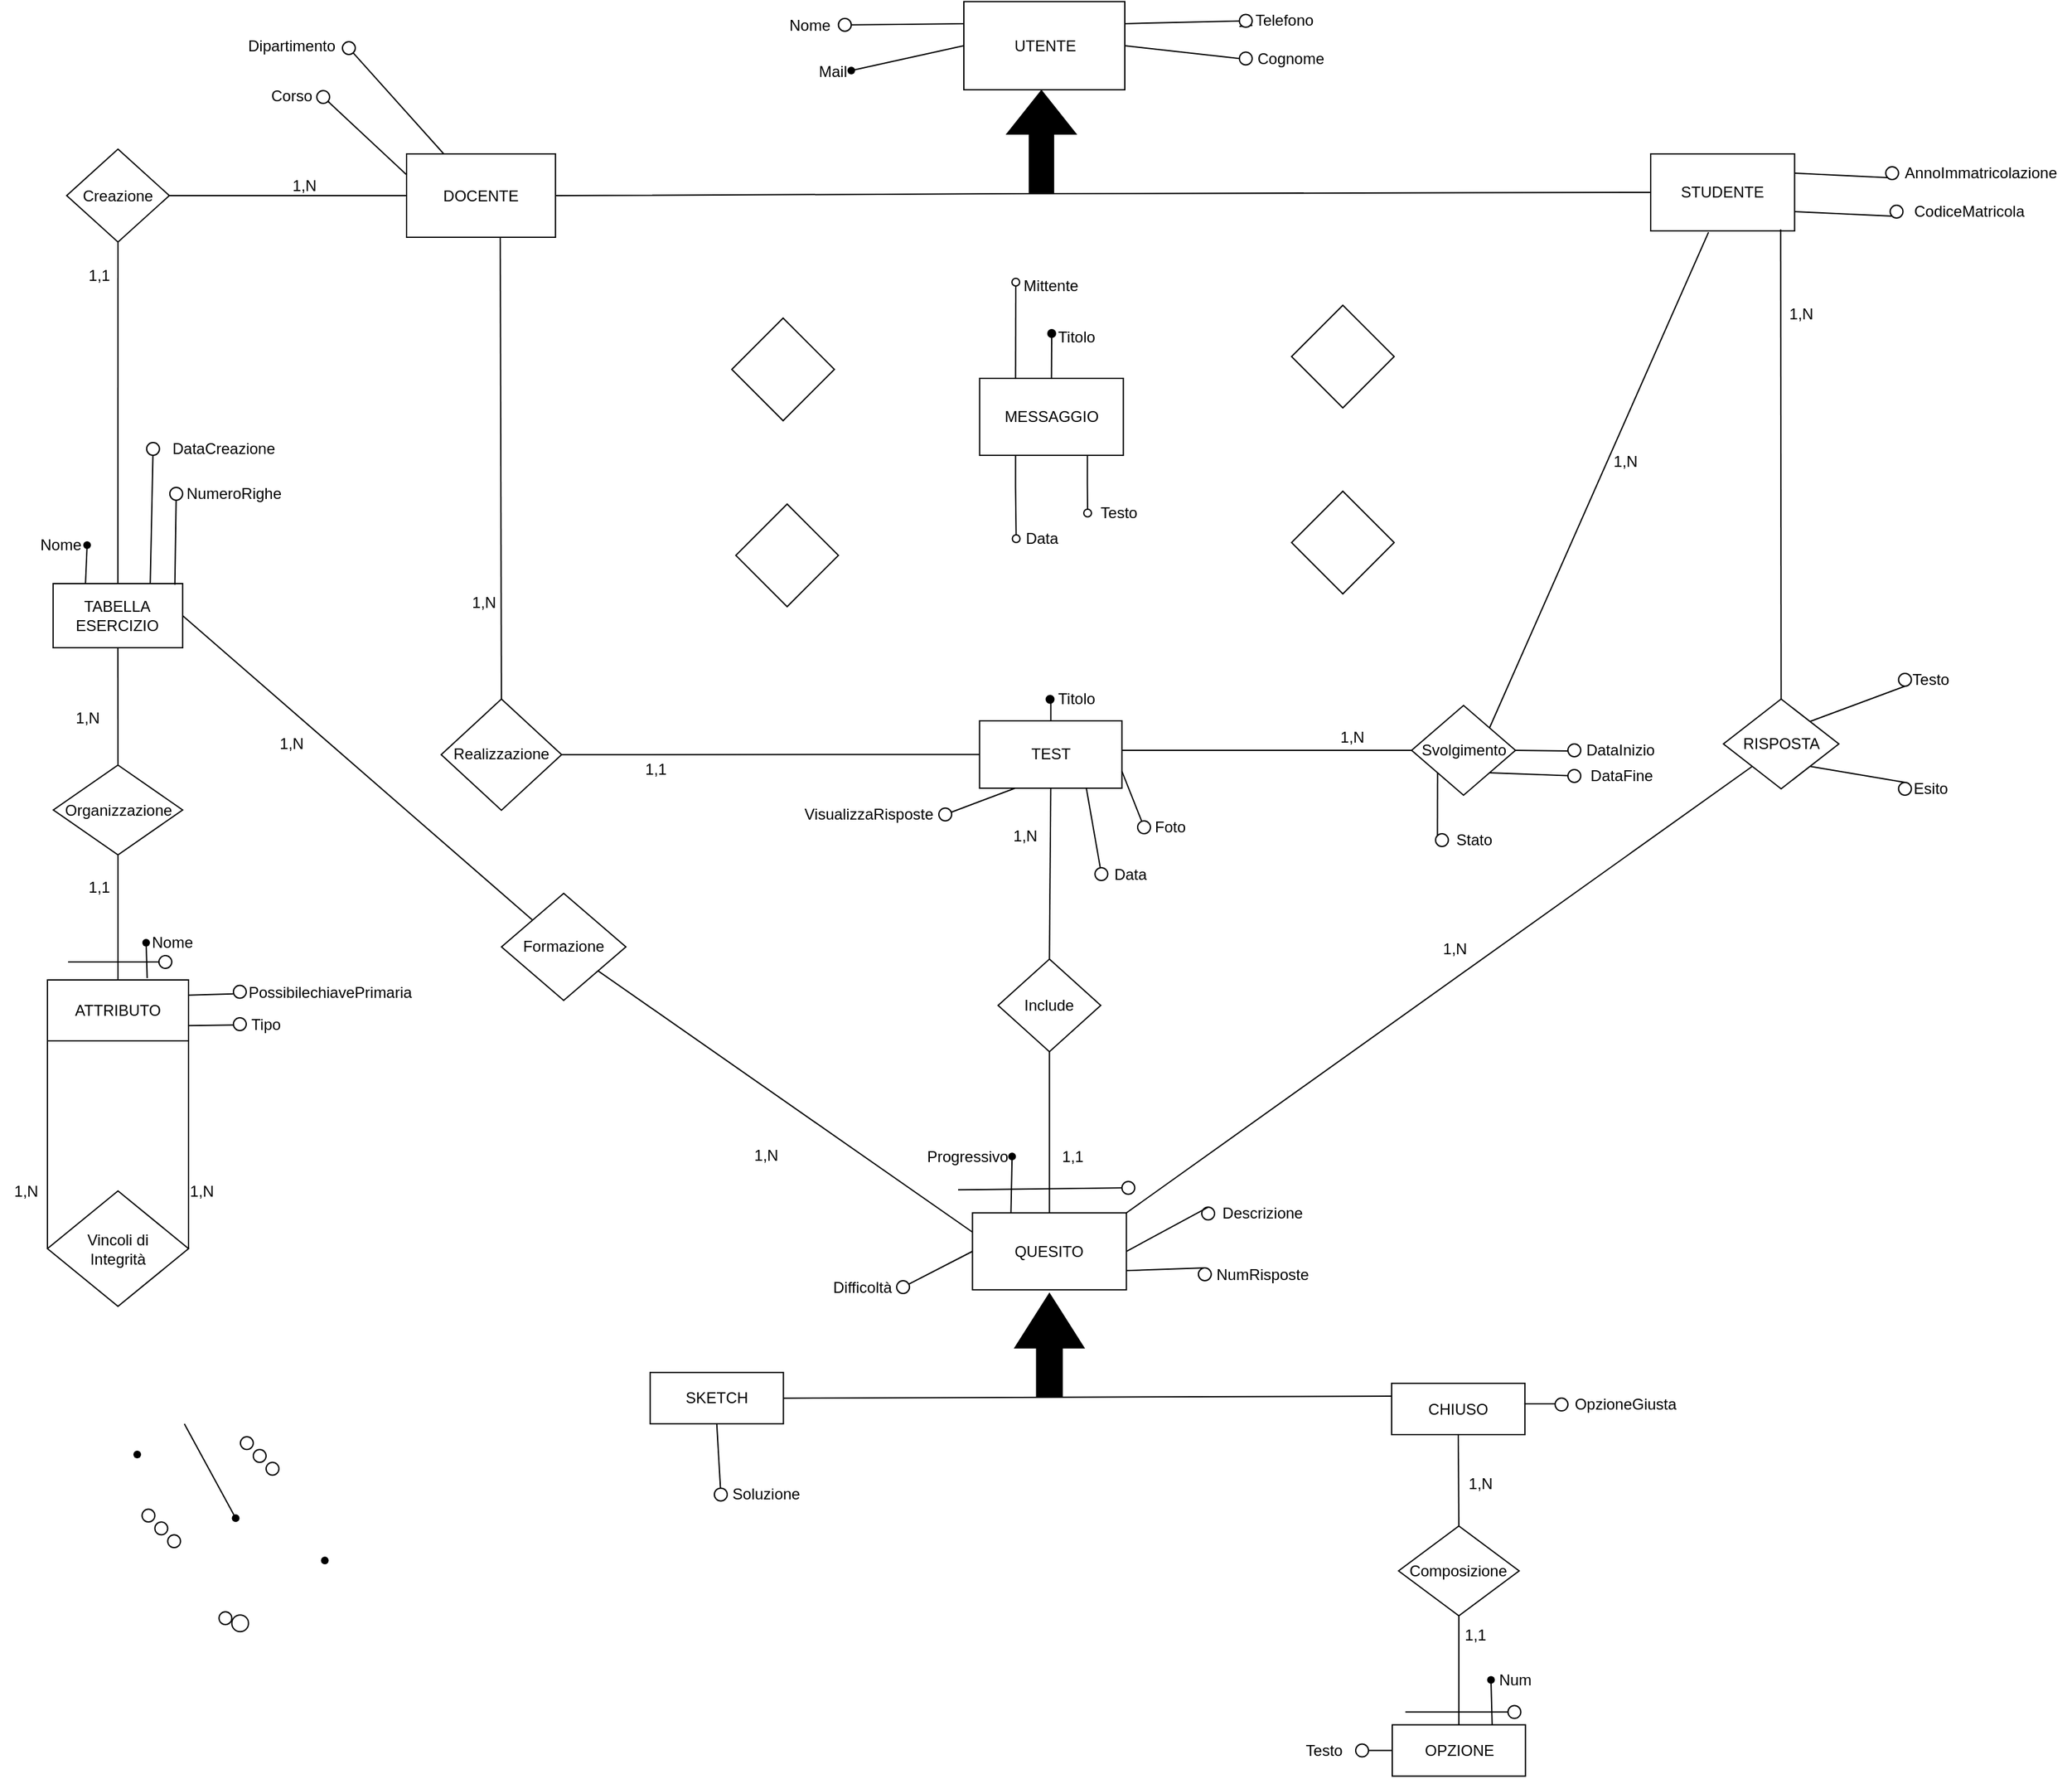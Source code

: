 <mxfile version="22.0.3" type="device">
  <diagram name="Pagina-1" id="XZwt-QrrMR2z-pxMpjQP">
    <mxGraphModel dx="1823" dy="866" grid="1" gridSize="10" guides="1" tooltips="1" connect="1" arrows="1" fold="1" page="1" pageScale="1" pageWidth="827" pageHeight="1169" math="0" shadow="0">
      <root>
        <mxCell id="0" />
        <mxCell id="1" parent="0" />
        <mxCell id="rJS2y0we6_gEbqLrVWO5-1" value="UTENTE" style="rounded=0;whiteSpace=wrap;html=1;" parent="1" vertex="1">
          <mxGeometry x="774.5" y="1.25" width="125.5" height="68.75" as="geometry" />
        </mxCell>
        <mxCell id="rJS2y0we6_gEbqLrVWO5-2" value="STUDENTE" style="rounded=0;whiteSpace=wrap;html=1;" parent="1" vertex="1">
          <mxGeometry x="1310" y="120" width="112.22" height="60" as="geometry" />
        </mxCell>
        <mxCell id="rJS2y0we6_gEbqLrVWO5-21" value="Creazione" style="rhombus;whiteSpace=wrap;html=1;" parent="1" vertex="1">
          <mxGeometry x="75" y="116.25" width="79.99" height="72.5" as="geometry" />
        </mxCell>
        <mxCell id="rJS2y0we6_gEbqLrVWO5-23" value="" style="endArrow=none;html=1;rounded=0;exitX=1;exitY=0.5;exitDx=0;exitDy=0;entryX=0;entryY=0.5;entryDx=0;entryDy=0;" parent="1" source="rJS2y0we6_gEbqLrVWO5-21" target="coqrDHBnJNc-9aT2uiZB-8" edge="1">
          <mxGeometry width="50" height="50" relative="1" as="geometry">
            <mxPoint x="420" y="320" as="sourcePoint" />
            <mxPoint x="356" y="153.75" as="targetPoint" />
          </mxGeometry>
        </mxCell>
        <mxCell id="rJS2y0we6_gEbqLrVWO5-24" value="RISPOSTA" style="rhombus;whiteSpace=wrap;html=1;" parent="1" vertex="1">
          <mxGeometry x="1366.72" y="545" width="90" height="70" as="geometry" />
        </mxCell>
        <mxCell id="rJS2y0we6_gEbqLrVWO5-25" value="" style="endArrow=none;html=1;rounded=0;entryX=0.5;entryY=0;entryDx=0;entryDy=0;exitX=0.903;exitY=0.981;exitDx=0;exitDy=0;exitPerimeter=0;" parent="1" source="rJS2y0we6_gEbqLrVWO5-2" target="rJS2y0we6_gEbqLrVWO5-24" edge="1">
          <mxGeometry width="50" height="50" relative="1" as="geometry">
            <mxPoint x="1413.28" y="210" as="sourcePoint" />
            <mxPoint x="1426.28" y="249.5" as="targetPoint" />
          </mxGeometry>
        </mxCell>
        <mxCell id="ubUzP_4HtsehzpGUkigU-70" value="" style="edgeStyle=orthogonalEdgeStyle;rounded=0;orthogonalLoop=1;jettySize=auto;html=1;endArrow=oval;endFill=1;" parent="1" source="rJS2y0we6_gEbqLrVWO5-26" target="ubUzP_4HtsehzpGUkigU-69" edge="1">
          <mxGeometry relative="1" as="geometry" />
        </mxCell>
        <mxCell id="ubUzP_4HtsehzpGUkigU-77" value="" style="edgeStyle=orthogonalEdgeStyle;rounded=0;orthogonalLoop=1;jettySize=auto;html=1;entryX=0;entryY=0.5;entryDx=0;entryDy=0;endArrow=none;endFill=0;" parent="1" source="rJS2y0we6_gEbqLrVWO5-26" target="Hk7GUkt3uSZi1AEH6adp-3" edge="1">
          <mxGeometry relative="1" as="geometry">
            <mxPoint x="993.25" y="588.308" as="targetPoint" />
            <Array as="points">
              <mxPoint x="940" y="585" />
              <mxPoint x="940" y="585" />
            </Array>
          </mxGeometry>
        </mxCell>
        <mxCell id="rJS2y0we6_gEbqLrVWO5-26" value="TEST" style="rounded=0;whiteSpace=wrap;html=1;" parent="1" vertex="1">
          <mxGeometry x="786.75" y="562" width="111" height="52.5" as="geometry" />
        </mxCell>
        <mxCell id="rJS2y0we6_gEbqLrVWO5-27" value="Realizzazione" style="rhombus;whiteSpace=wrap;html=1;" parent="1" vertex="1">
          <mxGeometry x="367" y="545" width="93.89" height="86.75" as="geometry" />
        </mxCell>
        <mxCell id="rJS2y0we6_gEbqLrVWO5-28" value="" style="endArrow=none;html=1;rounded=0;entryX=0.5;entryY=1;entryDx=0;entryDy=0;exitX=0.5;exitY=0;exitDx=0;exitDy=0;" parent="1" source="rJS2y0we6_gEbqLrVWO5-27" edge="1">
          <mxGeometry width="50" height="50" relative="1" as="geometry">
            <mxPoint x="400" y="270" as="sourcePoint" />
            <mxPoint x="413" y="170" as="targetPoint" />
          </mxGeometry>
        </mxCell>
        <mxCell id="Hk7GUkt3uSZi1AEH6adp-1" value="" style="endArrow=none;html=1;rounded=0;entryX=0;entryY=0.5;entryDx=0;entryDy=0;exitX=1;exitY=0.5;exitDx=0;exitDy=0;" parent="1" source="rJS2y0we6_gEbqLrVWO5-27" target="rJS2y0we6_gEbqLrVWO5-26" edge="1">
          <mxGeometry width="50" height="50" relative="1" as="geometry">
            <mxPoint x="255" y="320" as="sourcePoint" />
            <mxPoint x="255" y="130" as="targetPoint" />
          </mxGeometry>
        </mxCell>
        <mxCell id="Hk7GUkt3uSZi1AEH6adp-3" value="Svolgimento" style="rhombus;whiteSpace=wrap;html=1;" parent="1" vertex="1">
          <mxGeometry x="1123.6" y="550" width="81" height="70" as="geometry" />
        </mxCell>
        <mxCell id="Hk7GUkt3uSZi1AEH6adp-5" value="1,1" style="text;html=1;align=center;verticalAlign=middle;resizable=0;points=[];autosize=1;strokeColor=none;fillColor=none;" parent="1" vertex="1">
          <mxGeometry x="513.88" y="585" width="40" height="30" as="geometry" />
        </mxCell>
        <mxCell id="Hk7GUkt3uSZi1AEH6adp-6" value="1,N" style="text;html=1;align=center;verticalAlign=middle;resizable=0;points=[];autosize=1;strokeColor=none;fillColor=none;" parent="1" vertex="1">
          <mxGeometry x="1057.27" y="560" width="40" height="30" as="geometry" />
        </mxCell>
        <mxCell id="Hk7GUkt3uSZi1AEH6adp-7" value="1,N" style="text;html=1;align=center;verticalAlign=middle;resizable=0;points=[];autosize=1;strokeColor=none;fillColor=none;" parent="1" vertex="1">
          <mxGeometry x="1270" y="345" width="40" height="30" as="geometry" />
        </mxCell>
        <mxCell id="Hk7GUkt3uSZi1AEH6adp-8" value="1,N" style="text;html=1;align=center;verticalAlign=middle;resizable=0;points=[];autosize=1;strokeColor=none;fillColor=none;" parent="1" vertex="1">
          <mxGeometry x="380" y="455" width="40" height="30" as="geometry" />
        </mxCell>
        <mxCell id="Hk7GUkt3uSZi1AEH6adp-9" value="1,N" style="text;html=1;align=center;verticalAlign=middle;resizable=0;points=[];autosize=1;strokeColor=none;fillColor=none;" parent="1" vertex="1">
          <mxGeometry x="240" y="130" width="40" height="30" as="geometry" />
        </mxCell>
        <mxCell id="Hk7GUkt3uSZi1AEH6adp-10" value="" style="endArrow=none;html=1;rounded=0;entryX=0.5;entryY=1;entryDx=0;entryDy=0;exitX=0.5;exitY=0;exitDx=0;exitDy=0;" parent="1" source="Hk7GUkt3uSZi1AEH6adp-11" target="rJS2y0we6_gEbqLrVWO5-21" edge="1">
          <mxGeometry width="50" height="50" relative="1" as="geometry">
            <mxPoint x="55" y="280" as="sourcePoint" />
            <mxPoint x="60" y="150" as="targetPoint" />
          </mxGeometry>
        </mxCell>
        <mxCell id="Hk7GUkt3uSZi1AEH6adp-11" value="TABELLA ESERCIZIO" style="rounded=0;whiteSpace=wrap;html=1;" parent="1" vertex="1">
          <mxGeometry x="64.4" y="455" width="101" height="50" as="geometry" />
        </mxCell>
        <mxCell id="Hk7GUkt3uSZi1AEH6adp-12" value="1,1" style="text;html=1;align=center;verticalAlign=middle;resizable=0;points=[];autosize=1;strokeColor=none;fillColor=none;" parent="1" vertex="1">
          <mxGeometry x="80" y="200" width="40" height="30" as="geometry" />
        </mxCell>
        <mxCell id="Hk7GUkt3uSZi1AEH6adp-13" value="" style="shape=waypoint;sketch=0;fillStyle=solid;size=6;pointerEvents=1;points=[];fillColor=none;resizable=0;rotatable=0;perimeter=centerPerimeter;snapToPoint=1;" parent="1" vertex="1">
          <mxGeometry x="120" y="1124" width="20" height="20" as="geometry" />
        </mxCell>
        <mxCell id="Hk7GUkt3uSZi1AEH6adp-17" value="" style="shape=waypoint;sketch=0;fillStyle=solid;size=6;pointerEvents=1;points=[];fillColor=none;resizable=0;rotatable=0;perimeter=centerPerimeter;snapToPoint=1;" parent="1" vertex="1">
          <mxGeometry x="266.25" y="1206.63" width="20" height="20" as="geometry" />
        </mxCell>
        <mxCell id="Hk7GUkt3uSZi1AEH6adp-19" value="Organizzazione" style="rhombus;whiteSpace=wrap;html=1;" parent="1" vertex="1">
          <mxGeometry x="64.59" y="596.5" width="100.81" height="70" as="geometry" />
        </mxCell>
        <mxCell id="Hk7GUkt3uSZi1AEH6adp-20" value="" style="endArrow=none;html=1;rounded=0;exitX=0.5;exitY=0;exitDx=0;exitDy=0;entryX=0.5;entryY=1;entryDx=0;entryDy=0;" parent="1" source="Hk7GUkt3uSZi1AEH6adp-19" target="Hk7GUkt3uSZi1AEH6adp-11" edge="1">
          <mxGeometry width="50" height="50" relative="1" as="geometry">
            <mxPoint x="40" y="410" as="sourcePoint" />
            <mxPoint x="50" y="330" as="targetPoint" />
            <Array as="points" />
          </mxGeometry>
        </mxCell>
        <mxCell id="Hk7GUkt3uSZi1AEH6adp-23" value="" style="endArrow=none;html=1;rounded=0;entryX=0.5;entryY=0;entryDx=0;entryDy=0;" parent="1" source="Hk7GUkt3uSZi1AEH6adp-19" target="Hk7GUkt3uSZi1AEH6adp-24" edge="1">
          <mxGeometry width="50" height="50" relative="1" as="geometry">
            <mxPoint x="45" y="510" as="sourcePoint" />
            <mxPoint x="45" y="530.711" as="targetPoint" />
          </mxGeometry>
        </mxCell>
        <mxCell id="Hk7GUkt3uSZi1AEH6adp-24" value="ATTRIBUTO" style="rounded=0;whiteSpace=wrap;html=1;" parent="1" vertex="1">
          <mxGeometry x="60" y="764" width="110" height="47.5" as="geometry" />
        </mxCell>
        <mxCell id="Hk7GUkt3uSZi1AEH6adp-25" value="1,1" style="text;html=1;align=center;verticalAlign=middle;resizable=0;points=[];autosize=1;strokeColor=none;fillColor=none;" parent="1" vertex="1">
          <mxGeometry x="80" y="676.5" width="40" height="30" as="geometry" />
        </mxCell>
        <mxCell id="Hk7GUkt3uSZi1AEH6adp-26" value="1,N" style="text;html=1;align=center;verticalAlign=middle;resizable=0;points=[];autosize=1;strokeColor=none;fillColor=none;" parent="1" vertex="1">
          <mxGeometry x="70.51" y="545" width="40" height="30" as="geometry" />
        </mxCell>
        <mxCell id="Hk7GUkt3uSZi1AEH6adp-28" value="Vincoli di&lt;br&gt;Integrità" style="rhombus;whiteSpace=wrap;html=1;" parent="1" vertex="1">
          <mxGeometry x="60" y="928.5" width="110" height="90" as="geometry" />
        </mxCell>
        <mxCell id="Hk7GUkt3uSZi1AEH6adp-29" value="" style="endArrow=none;html=1;rounded=0;entryX=1;entryY=1;entryDx=0;entryDy=0;exitX=1;exitY=0.5;exitDx=0;exitDy=0;" parent="1" source="Hk7GUkt3uSZi1AEH6adp-28" target="Hk7GUkt3uSZi1AEH6adp-24" edge="1">
          <mxGeometry width="50" height="50" relative="1" as="geometry">
            <mxPoint x="114.6" y="741.0" as="sourcePoint" />
            <mxPoint x="121.53" y="596" as="targetPoint" />
          </mxGeometry>
        </mxCell>
        <mxCell id="Hk7GUkt3uSZi1AEH6adp-30" value="" style="endArrow=none;html=1;rounded=0;entryX=0;entryY=1;entryDx=0;entryDy=0;exitX=0;exitY=0.5;exitDx=0;exitDy=0;" parent="1" source="Hk7GUkt3uSZi1AEH6adp-28" target="Hk7GUkt3uSZi1AEH6adp-24" edge="1">
          <mxGeometry width="50" height="50" relative="1" as="geometry">
            <mxPoint x="20" y="645" as="sourcePoint" />
            <mxPoint x="38" y="570" as="targetPoint" />
            <Array as="points" />
          </mxGeometry>
        </mxCell>
        <mxCell id="dkKevdJ9oekg-BC_jIbe-1" value="QUESITO" style="rounded=0;whiteSpace=wrap;html=1;" parent="1" vertex="1">
          <mxGeometry x="781.22" y="945.63" width="120" height="60" as="geometry" />
        </mxCell>
        <mxCell id="dkKevdJ9oekg-BC_jIbe-2" value="" style="endArrow=none;html=1;rounded=0;exitX=0.5;exitY=0;exitDx=0;exitDy=0;entryX=0.5;entryY=1;entryDx=0;entryDy=0;" parent="1" source="zOYUWJkHYLDozAytf98u-2" target="rJS2y0we6_gEbqLrVWO5-26" edge="1">
          <mxGeometry width="50" height="50" relative="1" as="geometry">
            <mxPoint x="439.5" y="549.5" as="sourcePoint" />
            <mxPoint x="858.07" y="615" as="targetPoint" />
          </mxGeometry>
        </mxCell>
        <mxCell id="dkKevdJ9oekg-BC_jIbe-5" value="" style="endArrow=none;html=1;rounded=0;exitX=1;exitY=0;exitDx=0;exitDy=0;entryX=0;entryY=1;entryDx=0;entryDy=0;" parent="1" source="dkKevdJ9oekg-BC_jIbe-1" target="rJS2y0we6_gEbqLrVWO5-24" edge="1">
          <mxGeometry width="50" height="50" relative="1" as="geometry">
            <mxPoint x="721" y="485" as="sourcePoint" />
            <mxPoint x="720" y="345" as="targetPoint" />
          </mxGeometry>
        </mxCell>
        <mxCell id="dkKevdJ9oekg-BC_jIbe-6" value="1,N" style="text;html=1;align=center;verticalAlign=middle;resizable=0;points=[];autosize=1;strokeColor=none;fillColor=none;" parent="1" vertex="1">
          <mxGeometry x="1406.72" y="230" width="40" height="30" as="geometry" />
        </mxCell>
        <mxCell id="dkKevdJ9oekg-BC_jIbe-7" value="1,N" style="text;html=1;align=center;verticalAlign=middle;resizable=0;points=[];autosize=1;strokeColor=none;fillColor=none;" parent="1" vertex="1">
          <mxGeometry x="1136.72" y="725" width="40" height="30" as="geometry" />
        </mxCell>
        <mxCell id="dkKevdJ9oekg-BC_jIbe-16" value="1,N" style="text;html=1;align=center;verticalAlign=middle;resizable=0;points=[];autosize=1;strokeColor=none;fillColor=none;" parent="1" vertex="1">
          <mxGeometry x="599.86" y="886.13" width="40" height="30" as="geometry" />
        </mxCell>
        <mxCell id="dkKevdJ9oekg-BC_jIbe-17" value="1,N" style="text;html=1;align=center;verticalAlign=middle;resizable=0;points=[];autosize=1;strokeColor=none;fillColor=none;" parent="1" vertex="1">
          <mxGeometry x="230" y="565" width="40" height="30" as="geometry" />
        </mxCell>
        <mxCell id="dkKevdJ9oekg-BC_jIbe-18" value="1,1" style="text;html=1;align=center;verticalAlign=middle;resizable=0;points=[];autosize=1;strokeColor=none;fillColor=none;" parent="1" vertex="1">
          <mxGeometry x="838.83" y="886.63" width="40" height="30" as="geometry" />
        </mxCell>
        <mxCell id="dkKevdJ9oekg-BC_jIbe-24" value="SKETCH" style="rounded=0;whiteSpace=wrap;html=1;" parent="1" vertex="1">
          <mxGeometry x="529.92" y="1070.07" width="103.87" height="40" as="geometry" />
        </mxCell>
        <mxCell id="dkKevdJ9oekg-BC_jIbe-25" value="CHIUSO" style="rounded=0;whiteSpace=wrap;html=1;" parent="1" vertex="1">
          <mxGeometry x="1108.06" y="1078.51" width="103.87" height="40" as="geometry" />
        </mxCell>
        <mxCell id="dkKevdJ9oekg-BC_jIbe-28" value="" style="shape=waypoint;sketch=0;fillStyle=solid;size=6;pointerEvents=1;points=[];fillColor=none;resizable=0;rotatable=0;perimeter=centerPerimeter;snapToPoint=1;" parent="1" vertex="1">
          <mxGeometry x="126.93" y="725.0" width="20" height="20" as="geometry" />
        </mxCell>
        <mxCell id="dkKevdJ9oekg-BC_jIbe-34" value="Composizione" style="rhombus;whiteSpace=wrap;html=1;" parent="1" vertex="1">
          <mxGeometry x="1113.44" y="1189.76" width="94" height="70" as="geometry" />
        </mxCell>
        <mxCell id="dkKevdJ9oekg-BC_jIbe-36" value="" style="endArrow=none;html=1;rounded=0;entryX=0.5;entryY=1;entryDx=0;entryDy=0;exitX=0.5;exitY=0;exitDx=0;exitDy=0;" parent="1" source="dkKevdJ9oekg-BC_jIbe-34" target="dkKevdJ9oekg-BC_jIbe-25" edge="1">
          <mxGeometry width="50" height="50" relative="1" as="geometry">
            <mxPoint x="1165.5" y="1175.01" as="sourcePoint" />
            <mxPoint x="1165.5" y="1115.01" as="targetPoint" />
          </mxGeometry>
        </mxCell>
        <mxCell id="dkKevdJ9oekg-BC_jIbe-37" value="1,N" style="text;html=1;align=center;verticalAlign=middle;resizable=0;points=[];autosize=1;strokeColor=none;fillColor=none;" parent="1" vertex="1">
          <mxGeometry x="1156.5" y="1142.26" width="40" height="30" as="geometry" />
        </mxCell>
        <mxCell id="dkKevdJ9oekg-BC_jIbe-38" value="" style="endArrow=none;html=1;rounded=0;entryX=0.5;entryY=1;entryDx=0;entryDy=0;exitX=0.5;exitY=0;exitDx=0;exitDy=0;" parent="1" source="dkKevdJ9oekg-BC_jIbe-39" target="dkKevdJ9oekg-BC_jIbe-34" edge="1">
          <mxGeometry width="50" height="50" relative="1" as="geometry">
            <mxPoint x="1162.5" y="1319.76" as="sourcePoint" />
            <mxPoint x="1162.5" y="1269.76" as="targetPoint" />
          </mxGeometry>
        </mxCell>
        <mxCell id="dkKevdJ9oekg-BC_jIbe-39" value="OPZIONE" style="rounded=0;whiteSpace=wrap;html=1;" parent="1" vertex="1">
          <mxGeometry x="1108.5" y="1344.76" width="103.87" height="40" as="geometry" />
        </mxCell>
        <mxCell id="dkKevdJ9oekg-BC_jIbe-40" value="1,1" style="text;html=1;align=center;verticalAlign=middle;resizable=0;points=[];autosize=1;strokeColor=none;fillColor=none;" parent="1" vertex="1">
          <mxGeometry x="1152.5" y="1259.76" width="40" height="30" as="geometry" />
        </mxCell>
        <mxCell id="dkKevdJ9oekg-BC_jIbe-44" value="" style="endArrow=none;html=1;rounded=0;" parent="1" target="Hk7GUkt3uSZi1AEH6adp-15" edge="1">
          <mxGeometry width="50" height="50" relative="1" as="geometry">
            <mxPoint x="1118.75" y="1334.76" as="sourcePoint" />
            <mxPoint x="1211.5" y="1309.76" as="targetPoint" />
          </mxGeometry>
        </mxCell>
        <mxCell id="Hk7GUkt3uSZi1AEH6adp-15" value="" style="ellipse;whiteSpace=wrap;html=1;aspect=fixed;" parent="1" vertex="1">
          <mxGeometry x="1198.75" y="1329.76" width="10" height="10" as="geometry" />
        </mxCell>
        <mxCell id="dkKevdJ9oekg-BC_jIbe-46" value="1,N" style="text;html=1;align=center;verticalAlign=middle;resizable=0;points=[];autosize=1;strokeColor=none;fillColor=none;" parent="1" vertex="1">
          <mxGeometry x="160" y="913.5" width="40" height="30" as="geometry" />
        </mxCell>
        <mxCell id="dkKevdJ9oekg-BC_jIbe-47" value="1,N" style="text;html=1;align=center;verticalAlign=middle;resizable=0;points=[];autosize=1;strokeColor=none;fillColor=none;" parent="1" vertex="1">
          <mxGeometry x="23.07" y="913.5" width="40" height="30" as="geometry" />
        </mxCell>
        <mxCell id="dkKevdJ9oekg-BC_jIbe-51" value="Num" style="text;html=1;align=center;verticalAlign=middle;resizable=0;points=[];autosize=1;strokeColor=none;fillColor=none;" parent="1" vertex="1">
          <mxGeometry x="1178.75" y="1294.76" width="50" height="30" as="geometry" />
        </mxCell>
        <mxCell id="dkKevdJ9oekg-BC_jIbe-52" value="" style="endArrow=none;html=1;rounded=0;entryX=0.5;entryY=1;entryDx=0;entryDy=0;" parent="1" source="Hk7GUkt3uSZi1AEH6adp-14" target="dkKevdJ9oekg-BC_jIbe-24" edge="1">
          <mxGeometry width="50" height="50" relative="1" as="geometry">
            <mxPoint x="586.84" y="1118.57" as="sourcePoint" />
            <mxPoint x="586.84" y="1078.57" as="targetPoint" />
          </mxGeometry>
        </mxCell>
        <mxCell id="dkKevdJ9oekg-BC_jIbe-55" value="" style="ellipse;whiteSpace=wrap;html=1;aspect=fixed;" parent="1" vertex="1">
          <mxGeometry x="193.75" y="1256.63" width="10" height="10" as="geometry" />
        </mxCell>
        <mxCell id="dkKevdJ9oekg-BC_jIbe-56" value="" style="ellipse;whiteSpace=wrap;html=1;aspect=fixed;" parent="1" vertex="1">
          <mxGeometry x="203.75" y="1259.13" width="13" height="13" as="geometry" />
        </mxCell>
        <mxCell id="dkKevdJ9oekg-BC_jIbe-63" value="" style="endArrow=none;html=1;rounded=0;exitX=0.707;exitY=-0.028;exitDx=0;exitDy=0;exitPerimeter=0;" parent="1" source="Hk7GUkt3uSZi1AEH6adp-24" target="dkKevdJ9oekg-BC_jIbe-28" edge="1">
          <mxGeometry width="50" height="50" relative="1" as="geometry">
            <mxPoint x="136.78" y="763.995" as="sourcePoint" />
            <mxPoint x="137" y="720" as="targetPoint" />
          </mxGeometry>
        </mxCell>
        <mxCell id="dkKevdJ9oekg-BC_jIbe-64" value="" style="endArrow=none;html=1;rounded=0;entryX=0;entryY=0.5;entryDx=0;entryDy=0;" parent="1" source="dkKevdJ9oekg-BC_jIbe-103" target="dkKevdJ9oekg-BC_jIbe-1" edge="1">
          <mxGeometry width="50" height="50" relative="1" as="geometry">
            <mxPoint x="869.83" y="915.63" as="sourcePoint" />
            <mxPoint x="869.83" y="875.63" as="targetPoint" />
          </mxGeometry>
        </mxCell>
        <mxCell id="dkKevdJ9oekg-BC_jIbe-65" value="" style="endArrow=none;html=1;rounded=0;" parent="1" edge="1">
          <mxGeometry width="50" height="50" relative="1" as="geometry">
            <mxPoint x="1241.44" y="1094.51" as="sourcePoint" />
            <mxPoint x="1211.44" y="1094.51" as="targetPoint" />
          </mxGeometry>
        </mxCell>
        <mxCell id="dkKevdJ9oekg-BC_jIbe-66" value="" style="endArrow=none;html=1;rounded=0;entryX=0;entryY=0.5;entryDx=0;entryDy=0;" parent="1" source="dkKevdJ9oekg-BC_jIbe-57" target="dkKevdJ9oekg-BC_jIbe-39" edge="1">
          <mxGeometry width="50" height="50" relative="1" as="geometry">
            <mxPoint x="1011.86" y="1403.26" as="sourcePoint" />
            <mxPoint x="1011.86" y="1363.26" as="targetPoint" />
          </mxGeometry>
        </mxCell>
        <mxCell id="dkKevdJ9oekg-BC_jIbe-67" value="Testo" style="text;html=1;align=center;verticalAlign=middle;resizable=0;points=[];autosize=1;strokeColor=none;fillColor=none;" parent="1" vertex="1">
          <mxGeometry x="1030.0" y="1349.76" width="50" height="30" as="geometry" />
        </mxCell>
        <mxCell id="dkKevdJ9oekg-BC_jIbe-70" value="" style="ellipse;whiteSpace=wrap;html=1;aspect=fixed;" parent="1" vertex="1">
          <mxGeometry x="1235.5" y="1090.01" width="10" height="10" as="geometry" />
        </mxCell>
        <mxCell id="dkKevdJ9oekg-BC_jIbe-74" value="OpzioneGiusta" style="text;html=1;align=center;verticalAlign=middle;resizable=0;points=[];autosize=1;strokeColor=none;fillColor=none;" parent="1" vertex="1">
          <mxGeometry x="1240.0" y="1080.01" width="100" height="30" as="geometry" />
        </mxCell>
        <mxCell id="Hk7GUkt3uSZi1AEH6adp-14" value="" style="ellipse;whiteSpace=wrap;html=1;aspect=fixed;" parent="1" vertex="1">
          <mxGeometry x="580.0" y="1160.19" width="10" height="10" as="geometry" />
        </mxCell>
        <mxCell id="dkKevdJ9oekg-BC_jIbe-82" value="Soluzione" style="text;html=1;align=center;verticalAlign=middle;resizable=0;points=[];autosize=1;strokeColor=none;fillColor=none;" parent="1" vertex="1">
          <mxGeometry x="580.0" y="1150.19" width="80" height="30" as="geometry" />
        </mxCell>
        <mxCell id="dkKevdJ9oekg-BC_jIbe-84" value="Nome" style="text;html=1;align=center;verticalAlign=middle;resizable=0;points=[];autosize=1;strokeColor=none;fillColor=none;" parent="1" vertex="1">
          <mxGeometry x="126.93" y="719.5" width="60" height="30" as="geometry" />
        </mxCell>
        <mxCell id="dkKevdJ9oekg-BC_jIbe-85" value="" style="endArrow=none;html=1;rounded=0;exitX=0.75;exitY=1;exitDx=0;exitDy=0;" parent="1" source="dkKevdJ9oekg-BC_jIbe-135" edge="1">
          <mxGeometry width="50" height="50" relative="1" as="geometry">
            <mxPoint x="762.36" y="491.5" as="sourcePoint" />
            <mxPoint x="880" y="680" as="targetPoint" />
          </mxGeometry>
        </mxCell>
        <mxCell id="dkKevdJ9oekg-BC_jIbe-87" value="" style="endArrow=none;html=1;rounded=0;entryX=0;entryY=0.5;entryDx=0;entryDy=0;" parent="1" target="dkKevdJ9oekg-BC_jIbe-92" edge="1">
          <mxGeometry width="50" height="50" relative="1" as="geometry">
            <mxPoint x="76.12" y="750" as="sourcePoint" />
            <mxPoint x="116.12" y="750" as="targetPoint" />
            <Array as="points">
              <mxPoint x="76.12" y="750" />
            </Array>
          </mxGeometry>
        </mxCell>
        <mxCell id="dkKevdJ9oekg-BC_jIbe-91" value="" style="ellipse;whiteSpace=wrap;html=1;aspect=fixed;" parent="1" vertex="1">
          <mxGeometry x="133.75" y="1176.63" width="10" height="10" as="geometry" />
        </mxCell>
        <mxCell id="dkKevdJ9oekg-BC_jIbe-92" value="" style="ellipse;whiteSpace=wrap;html=1;aspect=fixed;" parent="1" vertex="1">
          <mxGeometry x="146.93" y="745" width="10" height="10" as="geometry" />
        </mxCell>
        <mxCell id="dkKevdJ9oekg-BC_jIbe-93" value="" style="endArrow=none;html=1;rounded=0;entryX=1;entryY=0.25;entryDx=0;entryDy=0;exitX=-0.001;exitY=0.547;exitDx=0;exitDy=0;exitPerimeter=0;" parent="1" source="dkKevdJ9oekg-BC_jIbe-101" target="Hk7GUkt3uSZi1AEH6adp-24" edge="1">
          <mxGeometry width="50" height="50" relative="1" as="geometry">
            <mxPoint x="176.93" y="790" as="sourcePoint" />
            <mxPoint x="179" y="790" as="targetPoint" />
          </mxGeometry>
        </mxCell>
        <mxCell id="dkKevdJ9oekg-BC_jIbe-94" value="" style="endArrow=none;html=1;rounded=0;exitX=0.03;exitY=0.522;exitDx=0;exitDy=0;exitPerimeter=0;entryX=1;entryY=0.75;entryDx=0;entryDy=0;" parent="1" source="dkKevdJ9oekg-BC_jIbe-99" target="Hk7GUkt3uSZi1AEH6adp-24" edge="1">
          <mxGeometry width="50" height="50" relative="1" as="geometry">
            <mxPoint x="208" y="820" as="sourcePoint" />
            <mxPoint x="170" y="810" as="targetPoint" />
          </mxGeometry>
        </mxCell>
        <mxCell id="dkKevdJ9oekg-BC_jIbe-96" value="" style="endArrow=none;html=1;rounded=0;" parent="1" source="dkKevdJ9oekg-BC_jIbe-110" edge="1">
          <mxGeometry width="50" height="50" relative="1" as="geometry">
            <mxPoint x="816.11" y="811.13" as="sourcePoint" />
            <mxPoint x="770" y="927.63" as="targetPoint" />
          </mxGeometry>
        </mxCell>
        <mxCell id="dkKevdJ9oekg-BC_jIbe-98" value="" style="ellipse;whiteSpace=wrap;html=1;aspect=fixed;" parent="1" vertex="1">
          <mxGeometry x="205" y="793.5" width="10" height="10" as="geometry" />
        </mxCell>
        <mxCell id="dkKevdJ9oekg-BC_jIbe-99" value="Tipo" style="text;html=1;align=center;verticalAlign=middle;resizable=0;points=[];autosize=1;strokeColor=none;fillColor=none;" parent="1" vertex="1">
          <mxGeometry x="205" y="783.5" width="50" height="30" as="geometry" />
        </mxCell>
        <mxCell id="dkKevdJ9oekg-BC_jIbe-54" value="" style="ellipse;whiteSpace=wrap;html=1;aspect=fixed;" parent="1" vertex="1">
          <mxGeometry x="205.0" y="768.25" width="10" height="10" as="geometry" />
        </mxCell>
        <mxCell id="dkKevdJ9oekg-BC_jIbe-101" value="PossibilechiavePrimaria" style="text;html=1;align=center;verticalAlign=middle;resizable=0;points=[];autosize=1;strokeColor=none;fillColor=none;" parent="1" vertex="1">
          <mxGeometry x="205" y="758.5" width="150" height="30" as="geometry" />
        </mxCell>
        <mxCell id="dkKevdJ9oekg-BC_jIbe-103" value="" style="ellipse;whiteSpace=wrap;html=1;aspect=fixed;" parent="1" vertex="1">
          <mxGeometry x="722.11" y="998.5" width="10" height="10" as="geometry" />
        </mxCell>
        <mxCell id="dkKevdJ9oekg-BC_jIbe-108" value="" style="ellipse;whiteSpace=wrap;html=1;aspect=fixed;" parent="1" vertex="1">
          <mxGeometry x="960" y="941.13" width="10" height="10" as="geometry" />
        </mxCell>
        <mxCell id="dkKevdJ9oekg-BC_jIbe-111" value="Descrizione" style="text;html=1;align=center;verticalAlign=middle;resizable=0;points=[];autosize=1;strokeColor=none;fillColor=none;" parent="1" vertex="1">
          <mxGeometry x="962.39" y="931.13" width="90" height="30" as="geometry" />
        </mxCell>
        <mxCell id="dkKevdJ9oekg-BC_jIbe-114" value="" style="endArrow=none;html=1;rounded=0;entryX=1;entryY=0.5;entryDx=0;entryDy=0;exitX=0.5;exitY=0;exitDx=0;exitDy=0;" parent="1" source="dkKevdJ9oekg-BC_jIbe-108" target="dkKevdJ9oekg-BC_jIbe-1" edge="1">
          <mxGeometry width="50" height="50" relative="1" as="geometry">
            <mxPoint x="932.83" y="905.63" as="sourcePoint" />
            <mxPoint x="922.83" y="865.63" as="targetPoint" />
          </mxGeometry>
        </mxCell>
        <mxCell id="dkKevdJ9oekg-BC_jIbe-123" value="Difficoltà" style="text;html=1;align=center;verticalAlign=middle;resizable=0;points=[];autosize=1;strokeColor=none;fillColor=none;" parent="1" vertex="1">
          <mxGeometry x="660" y="988.5" width="70" height="30" as="geometry" />
        </mxCell>
        <mxCell id="dkKevdJ9oekg-BC_jIbe-129" value="" style="endArrow=none;html=1;rounded=0;entryX=1;entryY=0.75;entryDx=0;entryDy=0;exitX=0.5;exitY=0;exitDx=0;exitDy=0;" parent="1" source="coqrDHBnJNc-9aT2uiZB-5" target="dkKevdJ9oekg-BC_jIbe-1" edge="1">
          <mxGeometry width="50" height="50" relative="1" as="geometry">
            <mxPoint x="796.72" y="1142.13" as="sourcePoint" />
            <mxPoint x="972.83" y="825.63" as="targetPoint" />
            <Array as="points" />
          </mxGeometry>
        </mxCell>
        <mxCell id="dkKevdJ9oekg-BC_jIbe-131" value="NumRisposte" style="text;html=1;align=center;verticalAlign=middle;resizable=0;points=[];autosize=1;strokeColor=none;fillColor=none;" parent="1" vertex="1">
          <mxGeometry x="957.39" y="978.5" width="100" height="30" as="geometry" />
        </mxCell>
        <mxCell id="dkKevdJ9oekg-BC_jIbe-136" value="" style="ellipse;whiteSpace=wrap;html=1;aspect=fixed;" parent="1" vertex="1">
          <mxGeometry x="1503.28" y="610" width="10" height="10" as="geometry" />
        </mxCell>
        <mxCell id="dkKevdJ9oekg-BC_jIbe-137" value="" style="ellipse;whiteSpace=wrap;html=1;aspect=fixed;" parent="1" vertex="1">
          <mxGeometry x="1503.28" y="525" width="10" height="10" as="geometry" />
        </mxCell>
        <mxCell id="dkKevdJ9oekg-BC_jIbe-144" value="" style="endArrow=none;html=1;rounded=0;exitX=0.5;exitY=0;exitDx=0;exitDy=0;entryX=1;entryY=1;entryDx=0;entryDy=0;" parent="1" source="dkKevdJ9oekg-BC_jIbe-136" target="rJS2y0we6_gEbqLrVWO5-24" edge="1">
          <mxGeometry width="50" height="50" relative="1" as="geometry">
            <mxPoint x="1321.32" y="665" as="sourcePoint" />
            <mxPoint x="1321.32" y="625" as="targetPoint" />
          </mxGeometry>
        </mxCell>
        <mxCell id="dkKevdJ9oekg-BC_jIbe-145" value="" style="endArrow=none;html=1;rounded=0;exitX=1;exitY=0;exitDx=0;exitDy=0;entryX=0.5;entryY=1;entryDx=0;entryDy=0;" parent="1" source="rJS2y0we6_gEbqLrVWO5-24" target="dkKevdJ9oekg-BC_jIbe-137" edge="1">
          <mxGeometry width="50" height="50" relative="1" as="geometry">
            <mxPoint x="1336.72" y="535" as="sourcePoint" />
            <mxPoint x="1336.32" y="505" as="targetPoint" />
          </mxGeometry>
        </mxCell>
        <mxCell id="dkKevdJ9oekg-BC_jIbe-146" value="Testo" style="text;html=1;align=center;verticalAlign=middle;resizable=0;points=[];autosize=1;strokeColor=none;fillColor=none;" parent="1" vertex="1">
          <mxGeometry x="1503.28" y="515" width="50" height="30" as="geometry" />
        </mxCell>
        <mxCell id="dkKevdJ9oekg-BC_jIbe-147" value="Esito" style="text;html=1;align=center;verticalAlign=middle;resizable=0;points=[];autosize=1;strokeColor=none;fillColor=none;" parent="1" vertex="1">
          <mxGeometry x="1503.28" y="600" width="50" height="30" as="geometry" />
        </mxCell>
        <mxCell id="dkKevdJ9oekg-BC_jIbe-157" value="" style="ellipse;whiteSpace=wrap;html=1;aspect=fixed;" parent="1" vertex="1">
          <mxGeometry x="1142.27" y="650" width="10" height="10" as="geometry" />
        </mxCell>
        <mxCell id="dkKevdJ9oekg-BC_jIbe-161" value="Stato" style="text;html=1;align=center;verticalAlign=middle;resizable=0;points=[];autosize=1;strokeColor=none;fillColor=none;" parent="1" vertex="1">
          <mxGeometry x="1146.72" y="640" width="50" height="30" as="geometry" />
        </mxCell>
        <mxCell id="dkKevdJ9oekg-BC_jIbe-162" value="" style="ellipse;whiteSpace=wrap;html=1;aspect=fixed;" parent="1" vertex="1">
          <mxGeometry x="1493.28" y="130" width="10" height="10" as="geometry" />
        </mxCell>
        <mxCell id="dkKevdJ9oekg-BC_jIbe-163" value="" style="ellipse;whiteSpace=wrap;html=1;aspect=fixed;" parent="1" vertex="1">
          <mxGeometry x="1496.72" y="160" width="10" height="10" as="geometry" />
        </mxCell>
        <mxCell id="dkKevdJ9oekg-BC_jIbe-167" value="" style="endArrow=none;html=1;rounded=0;exitX=1;exitY=1;exitDx=0;exitDy=0;" parent="1" source="Hk7GUkt3uSZi1AEH6adp-3" target="dkKevdJ9oekg-BC_jIbe-156" edge="1">
          <mxGeometry width="50" height="50" relative="1" as="geometry">
            <mxPoint x="1166.29" y="632.5" as="sourcePoint" />
            <mxPoint x="1251.18" y="509.5" as="targetPoint" />
          </mxGeometry>
        </mxCell>
        <mxCell id="dkKevdJ9oekg-BC_jIbe-156" value="" style="ellipse;whiteSpace=wrap;html=1;aspect=fixed;" parent="1" vertex="1">
          <mxGeometry x="1245.49" y="600" width="10" height="10" as="geometry" />
        </mxCell>
        <mxCell id="dkKevdJ9oekg-BC_jIbe-168" value="DataInizio" style="text;html=1;align=center;verticalAlign=middle;resizable=0;points=[];autosize=1;strokeColor=none;fillColor=none;" parent="1" vertex="1">
          <mxGeometry x="1246.18" y="570" width="80" height="30" as="geometry" />
        </mxCell>
        <mxCell id="dkKevdJ9oekg-BC_jIbe-169" value="DataFine" style="text;html=1;align=center;verticalAlign=middle;resizable=0;points=[];autosize=1;strokeColor=none;fillColor=none;" parent="1" vertex="1">
          <mxGeometry x="1251.99" y="590" width="70" height="30" as="geometry" />
        </mxCell>
        <mxCell id="dkKevdJ9oekg-BC_jIbe-172" value="" style="endArrow=none;html=1;rounded=0;entryX=0.402;entryY=1.017;entryDx=0;entryDy=0;entryPerimeter=0;exitX=1;exitY=0;exitDx=0;exitDy=0;" parent="1" source="Hk7GUkt3uSZi1AEH6adp-3" target="rJS2y0we6_gEbqLrVWO5-2" edge="1">
          <mxGeometry width="50" height="50" relative="1" as="geometry">
            <mxPoint x="1130" y="530" as="sourcePoint" />
            <mxPoint x="1244.78" y="282.5" as="targetPoint" />
          </mxGeometry>
        </mxCell>
        <mxCell id="dkKevdJ9oekg-BC_jIbe-174" value="" style="endArrow=none;html=1;rounded=0;exitX=1;exitY=0.25;exitDx=0;exitDy=0;entryX=0;entryY=1;entryDx=0;entryDy=0;" parent="1" source="rJS2y0we6_gEbqLrVWO5-2" target="dkKevdJ9oekg-BC_jIbe-162" edge="1">
          <mxGeometry width="50" height="50" relative="1" as="geometry">
            <mxPoint x="1424.72" y="170" as="sourcePoint" />
            <mxPoint x="1471.28" y="170" as="targetPoint" />
          </mxGeometry>
        </mxCell>
        <mxCell id="dkKevdJ9oekg-BC_jIbe-175" value="" style="endArrow=none;html=1;rounded=0;exitX=1;exitY=0.75;exitDx=0;exitDy=0;entryX=0;entryY=1;entryDx=0;entryDy=0;" parent="1" source="rJS2y0we6_gEbqLrVWO5-2" target="dkKevdJ9oekg-BC_jIbe-163" edge="1">
          <mxGeometry width="50" height="50" relative="1" as="geometry">
            <mxPoint x="1424.72" y="194.6" as="sourcePoint" />
            <mxPoint x="1484.72" y="194.6" as="targetPoint" />
          </mxGeometry>
        </mxCell>
        <mxCell id="dkKevdJ9oekg-BC_jIbe-176" value="AnnoImmatricolazione" style="text;html=1;align=center;verticalAlign=middle;resizable=0;points=[];autosize=1;strokeColor=none;fillColor=none;" parent="1" vertex="1">
          <mxGeometry x="1496.72" y="120" width="140" height="30" as="geometry" />
        </mxCell>
        <mxCell id="dkKevdJ9oekg-BC_jIbe-177" value="CodiceMatricola" style="text;html=1;align=center;verticalAlign=middle;resizable=0;points=[];autosize=1;strokeColor=none;fillColor=none;" parent="1" vertex="1">
          <mxGeometry x="1503.28" y="150" width="110" height="30" as="geometry" />
        </mxCell>
        <mxCell id="dkKevdJ9oekg-BC_jIbe-186" value="" style="ellipse;whiteSpace=wrap;html=1;aspect=fixed;" parent="1" vertex="1">
          <mxGeometry x="143.75" y="1186.63" width="10" height="10" as="geometry" />
        </mxCell>
        <mxCell id="dkKevdJ9oekg-BC_jIbe-187" value="" style="ellipse;whiteSpace=wrap;html=1;aspect=fixed;" parent="1" vertex="1">
          <mxGeometry x="153.75" y="1196.63" width="10" height="10" as="geometry" />
        </mxCell>
        <mxCell id="dkKevdJ9oekg-BC_jIbe-188" value="" style="ellipse;whiteSpace=wrap;html=1;aspect=fixed;" parent="1" vertex="1">
          <mxGeometry x="210.47" y="1120.13" width="10" height="10" as="geometry" />
        </mxCell>
        <mxCell id="dkKevdJ9oekg-BC_jIbe-110" value="" style="ellipse;whiteSpace=wrap;html=1;aspect=fixed;" parent="1" vertex="1">
          <mxGeometry x="897.75" y="921.13" width="10" height="10" as="geometry" />
        </mxCell>
        <mxCell id="dkKevdJ9oekg-BC_jIbe-191" value="Progressivo" style="text;html=1;align=center;verticalAlign=middle;resizable=0;points=[];autosize=1;strokeColor=none;fillColor=none;" parent="1" vertex="1">
          <mxGeometry x="732.11" y="886.63" width="90" height="30" as="geometry" />
        </mxCell>
        <mxCell id="dkKevdJ9oekg-BC_jIbe-200" value="" style="endArrow=none;html=1;rounded=0;exitX=0;exitY=0.25;exitDx=0;exitDy=0;" parent="1" source="dkKevdJ9oekg-BC_jIbe-1" target="dkKevdJ9oekg-BC_jIbe-15" edge="1">
          <mxGeometry width="50" height="50" relative="1" as="geometry">
            <mxPoint x="512.83" y="574.5" as="sourcePoint" />
            <mxPoint x="258.33" y="384.5" as="targetPoint" />
          </mxGeometry>
        </mxCell>
        <mxCell id="dkKevdJ9oekg-BC_jIbe-15" value="Formazione" style="rhombus;whiteSpace=wrap;html=1;" parent="1" vertex="1">
          <mxGeometry x="414" y="696.5" width="97" height="83.5" as="geometry" />
        </mxCell>
        <mxCell id="0jSFQktsiCQd6Rc7IPsc-1" value="" style="endArrow=none;html=1;rounded=0;entryX=0;entryY=1;entryDx=0;entryDy=0;exitX=0;exitY=0;exitDx=0;exitDy=0;" parent="1" source="dkKevdJ9oekg-BC_jIbe-157" target="Hk7GUkt3uSZi1AEH6adp-3" edge="1">
          <mxGeometry width="50" height="50" relative="1" as="geometry">
            <mxPoint x="1093.54" y="522" as="sourcePoint" />
            <mxPoint x="1143.54" y="472" as="targetPoint" />
          </mxGeometry>
        </mxCell>
        <mxCell id="coqrDHBnJNc-9aT2uiZB-3" value="" style="ellipse;whiteSpace=wrap;html=1;aspect=fixed;" parent="1" vertex="1">
          <mxGeometry x="220.47" y="1130.13" width="10" height="10" as="geometry" />
        </mxCell>
        <mxCell id="coqrDHBnJNc-9aT2uiZB-4" value="" style="ellipse;whiteSpace=wrap;html=1;aspect=fixed;" parent="1" vertex="1">
          <mxGeometry x="230.47" y="1140.13" width="10" height="10" as="geometry" />
        </mxCell>
        <mxCell id="coqrDHBnJNc-9aT2uiZB-8" value="DOCENTE" style="rounded=0;whiteSpace=wrap;html=1;" parent="1" vertex="1">
          <mxGeometry x="340" y="120" width="116.11" height="65" as="geometry" />
        </mxCell>
        <mxCell id="coqrDHBnJNc-9aT2uiZB-10" value="" style="endArrow=none;html=1;rounded=0;" parent="1" source="coqrDHBnJNc-9aT2uiZB-11" edge="1">
          <mxGeometry width="50" height="50" relative="1" as="geometry">
            <mxPoint x="77.75" y="935.13" as="sourcePoint" />
            <mxPoint x="166.75" y="1110.13" as="targetPoint" />
          </mxGeometry>
        </mxCell>
        <mxCell id="coqrDHBnJNc-9aT2uiZB-11" value="" style="shape=waypoint;sketch=0;fillStyle=solid;size=6;pointerEvents=1;points=[];fillColor=none;resizable=0;rotatable=0;perimeter=centerPerimeter;snapToPoint=1;" parent="1" vertex="1">
          <mxGeometry x="196.75" y="1173.63" width="20" height="20" as="geometry" />
        </mxCell>
        <mxCell id="ubUzP_4HtsehzpGUkigU-1" value="" style="endArrow=none;html=1;rounded=0;exitX=1.013;exitY=0.855;exitDx=0;exitDy=0;exitPerimeter=0;" parent="1" source="ubUzP_4HtsehzpGUkigU-2" edge="1">
          <mxGeometry width="50" height="50" relative="1" as="geometry">
            <mxPoint x="939.33" y="20.62" as="sourcePoint" />
            <mxPoint x="989.33" y="20.62" as="targetPoint" />
          </mxGeometry>
        </mxCell>
        <mxCell id="ubUzP_4HtsehzpGUkigU-3" value="" style="ellipse;whiteSpace=wrap;html=1;aspect=fixed;" parent="1" vertex="1">
          <mxGeometry x="989.33" y="40.62" width="10" height="10" as="geometry" />
        </mxCell>
        <mxCell id="ubUzP_4HtsehzpGUkigU-4" value="" style="ellipse;whiteSpace=wrap;html=1;aspect=fixed;" parent="1" vertex="1">
          <mxGeometry x="676.72" y="14.38" width="10" height="10" as="geometry" />
        </mxCell>
        <mxCell id="ubUzP_4HtsehzpGUkigU-5" value="" style="endArrow=none;html=1;rounded=0;exitX=1;exitY=0.25;exitDx=0;exitDy=0;" parent="1" source="rJS2y0we6_gEbqLrVWO5-1" target="ubUzP_4HtsehzpGUkigU-2" edge="1">
          <mxGeometry width="50" height="50" relative="1" as="geometry">
            <mxPoint x="912" y="69" as="sourcePoint" />
            <mxPoint x="990" y="80" as="targetPoint" />
          </mxGeometry>
        </mxCell>
        <mxCell id="ubUzP_4HtsehzpGUkigU-2" value="" style="ellipse;whiteSpace=wrap;html=1;aspect=fixed;" parent="1" vertex="1">
          <mxGeometry x="989.33" y="11.25" width="10" height="10" as="geometry" />
        </mxCell>
        <mxCell id="ubUzP_4HtsehzpGUkigU-6" value="Telefono" style="text;html=1;align=center;verticalAlign=middle;resizable=0;points=[];autosize=1;strokeColor=none;fillColor=none;" parent="1" vertex="1">
          <mxGeometry x="989.33" y="1.25" width="70" height="30" as="geometry" />
        </mxCell>
        <mxCell id="ubUzP_4HtsehzpGUkigU-7" value="" style="endArrow=none;html=1;rounded=0;exitX=1;exitY=0.5;exitDx=0;exitDy=0;entryX=0;entryY=0.5;entryDx=0;entryDy=0;" parent="1" source="rJS2y0we6_gEbqLrVWO5-1" target="ubUzP_4HtsehzpGUkigU-3" edge="1">
          <mxGeometry width="50" height="50" relative="1" as="geometry">
            <mxPoint x="922" y="79" as="sourcePoint" />
            <mxPoint x="1000" y="85" as="targetPoint" />
          </mxGeometry>
        </mxCell>
        <mxCell id="ubUzP_4HtsehzpGUkigU-8" value="Cognome" style="text;html=1;align=center;verticalAlign=middle;resizable=0;points=[];autosize=1;strokeColor=none;fillColor=none;" parent="1" vertex="1">
          <mxGeometry x="989.33" y="31.25" width="80" height="30" as="geometry" />
        </mxCell>
        <mxCell id="ubUzP_4HtsehzpGUkigU-15" value="" style="endArrow=none;html=1;rounded=0;exitX=1;exitY=0.5;exitDx=0;exitDy=0;entryX=0;entryY=0.25;entryDx=0;entryDy=0;" parent="1" source="ubUzP_4HtsehzpGUkigU-4" target="rJS2y0we6_gEbqLrVWO5-1" edge="1">
          <mxGeometry width="50" height="50" relative="1" as="geometry">
            <mxPoint x="720" y="70" as="sourcePoint" />
            <mxPoint x="800" y="95" as="targetPoint" />
          </mxGeometry>
        </mxCell>
        <mxCell id="ubUzP_4HtsehzpGUkigU-16" value="Nome" style="text;html=1;align=center;verticalAlign=middle;resizable=0;points=[];autosize=1;strokeColor=none;fillColor=none;" parent="1" vertex="1">
          <mxGeometry x="623.65" y="5.01" width="60" height="30" as="geometry" />
        </mxCell>
        <mxCell id="ubUzP_4HtsehzpGUkigU-17" value="" style="shape=waypoint;sketch=0;fillStyle=solid;size=6;pointerEvents=1;points=[];fillColor=none;resizable=0;rotatable=0;perimeter=centerPerimeter;snapToPoint=1;" parent="1" vertex="1">
          <mxGeometry x="676.72" y="45.01" width="20" height="20" as="geometry" />
        </mxCell>
        <mxCell id="ubUzP_4HtsehzpGUkigU-19" value="" style="endArrow=none;html=1;rounded=0;exitX=0.789;exitY=0.441;exitDx=0;exitDy=0;entryX=0;entryY=0.5;entryDx=0;entryDy=0;exitPerimeter=0;" parent="1" source="ubUzP_4HtsehzpGUkigU-17" target="rJS2y0we6_gEbqLrVWO5-1" edge="1">
          <mxGeometry width="50" height="50" relative="1" as="geometry">
            <mxPoint x="700" y="85" as="sourcePoint" />
            <mxPoint x="785" y="70" as="targetPoint" />
          </mxGeometry>
        </mxCell>
        <mxCell id="ubUzP_4HtsehzpGUkigU-21" value="Mail" style="text;html=1;align=center;verticalAlign=middle;resizable=0;points=[];autosize=1;strokeColor=none;fillColor=none;" parent="1" vertex="1">
          <mxGeometry x="646.72" y="40.63" width="50" height="30" as="geometry" />
        </mxCell>
        <mxCell id="ubUzP_4HtsehzpGUkigU-24" value="" style="endArrow=none;html=1;rounded=0;entryX=0.25;entryY=0;entryDx=0;entryDy=0;" parent="1" source="ubUzP_4HtsehzpGUkigU-22" target="coqrDHBnJNc-9aT2uiZB-8" edge="1">
          <mxGeometry width="50" height="50" relative="1" as="geometry">
            <mxPoint x="290" y="40" as="sourcePoint" />
            <mxPoint x="385" y="89" as="targetPoint" />
          </mxGeometry>
        </mxCell>
        <mxCell id="ubUzP_4HtsehzpGUkigU-22" value="" style="ellipse;whiteSpace=wrap;html=1;aspect=fixed;" parent="1" vertex="1">
          <mxGeometry x="290" y="32.5" width="10" height="10" as="geometry" />
        </mxCell>
        <mxCell id="ubUzP_4HtsehzpGUkigU-27" value="Dipartimento" style="text;html=1;align=center;verticalAlign=middle;resizable=0;points=[];autosize=1;strokeColor=none;fillColor=none;" parent="1" vertex="1">
          <mxGeometry x="205" y="20.62" width="90" height="30" as="geometry" />
        </mxCell>
        <mxCell id="ubUzP_4HtsehzpGUkigU-28" value="" style="endArrow=none;html=1;rounded=0;exitX=0;exitY=0.25;exitDx=0;exitDy=0;" parent="1" source="ubUzP_4HtsehzpGUkigU-29" edge="1">
          <mxGeometry width="50" height="50" relative="1" as="geometry">
            <mxPoint x="300" y="100" as="sourcePoint" />
            <mxPoint x="280" y="80" as="targetPoint" />
          </mxGeometry>
        </mxCell>
        <mxCell id="ubUzP_4HtsehzpGUkigU-30" value="" style="endArrow=none;html=1;rounded=0;exitX=0;exitY=0.25;exitDx=0;exitDy=0;" parent="1" source="coqrDHBnJNc-9aT2uiZB-8" target="ubUzP_4HtsehzpGUkigU-29" edge="1">
          <mxGeometry width="50" height="50" relative="1" as="geometry">
            <mxPoint x="354" y="151" as="sourcePoint" />
            <mxPoint x="280" y="80" as="targetPoint" />
          </mxGeometry>
        </mxCell>
        <mxCell id="ubUzP_4HtsehzpGUkigU-29" value="" style="ellipse;whiteSpace=wrap;html=1;aspect=fixed;" parent="1" vertex="1">
          <mxGeometry x="270" y="70.63" width="10" height="10" as="geometry" />
        </mxCell>
        <mxCell id="ubUzP_4HtsehzpGUkigU-31" value="Corso" style="text;html=1;align=center;verticalAlign=middle;resizable=0;points=[];autosize=1;strokeColor=none;fillColor=none;" parent="1" vertex="1">
          <mxGeometry x="220" y="60" width="60" height="30" as="geometry" />
        </mxCell>
        <mxCell id="ubUzP_4HtsehzpGUkigU-32" value="" style="endArrow=none;html=1;rounded=0;entryX=0.25;entryY=0;entryDx=0;entryDy=0;" parent="1" source="ubUzP_4HtsehzpGUkigU-33" target="Hk7GUkt3uSZi1AEH6adp-11" edge="1">
          <mxGeometry width="50" height="50" relative="1" as="geometry">
            <mxPoint x="80.41" y="425" as="sourcePoint" />
            <mxPoint x="60.41" y="355" as="targetPoint" />
          </mxGeometry>
        </mxCell>
        <mxCell id="ubUzP_4HtsehzpGUkigU-35" value="DataCreazione" style="text;html=1;align=center;verticalAlign=middle;resizable=0;points=[];autosize=1;strokeColor=none;fillColor=none;" parent="1" vertex="1">
          <mxGeometry x="146.93" y="335" width="100" height="30" as="geometry" />
        </mxCell>
        <mxCell id="ubUzP_4HtsehzpGUkigU-36" value="" style="endArrow=none;html=1;rounded=0;exitX=0.75;exitY=0;exitDx=0;exitDy=0;" parent="1" source="ubUzP_4HtsehzpGUkigU-37" edge="1">
          <mxGeometry width="50" height="50" relative="1" as="geometry">
            <mxPoint x="160.41" y="380" as="sourcePoint" />
            <mxPoint x="140.41" y="349" as="targetPoint" />
          </mxGeometry>
        </mxCell>
        <mxCell id="ubUzP_4HtsehzpGUkigU-38" value="" style="endArrow=none;html=1;rounded=0;exitX=0.75;exitY=0;exitDx=0;exitDy=0;" parent="1" source="Hk7GUkt3uSZi1AEH6adp-11" target="ubUzP_4HtsehzpGUkigU-37" edge="1">
          <mxGeometry width="50" height="50" relative="1" as="geometry">
            <mxPoint x="140.41" y="445" as="sourcePoint" />
            <mxPoint x="140.41" y="384" as="targetPoint" />
          </mxGeometry>
        </mxCell>
        <mxCell id="ubUzP_4HtsehzpGUkigU-37" value="" style="ellipse;whiteSpace=wrap;html=1;aspect=fixed;" parent="1" vertex="1">
          <mxGeometry x="137.34" y="345" width="10" height="10" as="geometry" />
        </mxCell>
        <mxCell id="ubUzP_4HtsehzpGUkigU-39" value="Nome" style="text;html=1;align=center;verticalAlign=middle;resizable=0;points=[];autosize=1;strokeColor=none;fillColor=none;" parent="1" vertex="1">
          <mxGeometry x="40.0" y="410" width="60" height="30" as="geometry" />
        </mxCell>
        <mxCell id="ubUzP_4HtsehzpGUkigU-33" value="" style="shape=waypoint;sketch=0;fillStyle=solid;size=6;pointerEvents=1;points=[];fillColor=none;resizable=0;rotatable=0;perimeter=centerPerimeter;snapToPoint=1;" parent="1" vertex="1">
          <mxGeometry x="80.92" y="415" width="20" height="20" as="geometry" />
        </mxCell>
        <mxCell id="ubUzP_4HtsehzpGUkigU-43" value="" style="endArrow=none;html=1;rounded=0;exitX=0.94;exitY=0.018;exitDx=0;exitDy=0;exitPerimeter=0;" parent="1" source="Hk7GUkt3uSZi1AEH6adp-11" target="ubUzP_4HtsehzpGUkigU-42" edge="1">
          <mxGeometry width="50" height="50" relative="1" as="geometry">
            <mxPoint x="90.41" y="445" as="sourcePoint" />
            <mxPoint x="90.41" y="345" as="targetPoint" />
          </mxGeometry>
        </mxCell>
        <mxCell id="ubUzP_4HtsehzpGUkigU-42" value="" style="ellipse;whiteSpace=wrap;html=1;aspect=fixed;" parent="1" vertex="1">
          <mxGeometry x="155.4" y="380" width="10" height="10" as="geometry" />
        </mxCell>
        <mxCell id="ubUzP_4HtsehzpGUkigU-44" value="NumeroRighe" style="text;html=1;align=center;verticalAlign=middle;resizable=0;points=[];autosize=1;strokeColor=none;fillColor=none;" parent="1" vertex="1">
          <mxGeometry x="155.4" y="370" width="100" height="30" as="geometry" />
        </mxCell>
        <mxCell id="ubUzP_4HtsehzpGUkigU-45" value="" style="endArrow=none;html=1;rounded=0;exitX=1;exitY=0.5;exitDx=0;exitDy=0;entryX=0;entryY=0;entryDx=0;entryDy=0;" parent="1" source="Hk7GUkt3uSZi1AEH6adp-11" target="dkKevdJ9oekg-BC_jIbe-15" edge="1">
          <mxGeometry width="50" height="50" relative="1" as="geometry">
            <mxPoint x="260" y="520" as="sourcePoint" />
            <mxPoint x="345" y="489" as="targetPoint" />
          </mxGeometry>
        </mxCell>
        <mxCell id="dkKevdJ9oekg-BC_jIbe-57" value="" style="ellipse;whiteSpace=wrap;html=1;aspect=fixed;" parent="1" vertex="1">
          <mxGeometry x="1080.0" y="1359.76" width="10" height="10" as="geometry" />
        </mxCell>
        <mxCell id="ubUzP_4HtsehzpGUkigU-49" value="" style="endArrow=none;html=1;rounded=0;exitX=0.75;exitY=0;exitDx=0;exitDy=0;" parent="1" source="dkKevdJ9oekg-BC_jIbe-39" target="dkKevdJ9oekg-BC_jIbe-49" edge="1">
          <mxGeometry width="50" height="50" relative="1" as="geometry">
            <mxPoint x="1134.75" y="1344.76" as="sourcePoint" />
            <mxPoint x="1128.75" y="1309.76" as="targetPoint" />
          </mxGeometry>
        </mxCell>
        <mxCell id="dkKevdJ9oekg-BC_jIbe-49" value="" style="shape=waypoint;sketch=0;fillStyle=solid;size=6;pointerEvents=1;points=[];fillColor=none;resizable=0;rotatable=0;perimeter=centerPerimeter;snapToPoint=1;" parent="1" vertex="1">
          <mxGeometry x="1175.5" y="1299.76" width="20" height="20" as="geometry" />
        </mxCell>
        <mxCell id="coqrDHBnJNc-9aT2uiZB-5" value="" style="ellipse;whiteSpace=wrap;html=1;aspect=fixed;" parent="1" vertex="1">
          <mxGeometry x="957.39" y="988.5" width="10" height="10" as="geometry" />
        </mxCell>
        <mxCell id="ubUzP_4HtsehzpGUkigU-57" value="" style="endArrow=none;html=1;rounded=0;exitX=0.25;exitY=0;exitDx=0;exitDy=0;" parent="1" source="dkKevdJ9oekg-BC_jIbe-1" target="dkKevdJ9oekg-BC_jIbe-182" edge="1">
          <mxGeometry width="50" height="50" relative="1" as="geometry">
            <mxPoint x="811" y="945.63" as="sourcePoint" />
            <mxPoint x="811" y="889.63" as="targetPoint" />
          </mxGeometry>
        </mxCell>
        <mxCell id="dkKevdJ9oekg-BC_jIbe-182" value="" style="shape=waypoint;sketch=0;fillStyle=solid;size=6;pointerEvents=1;points=[];fillColor=none;resizable=0;rotatable=0;perimeter=centerPerimeter;snapToPoint=1;" parent="1" vertex="1">
          <mxGeometry x="802.11" y="891.63" width="20" height="20" as="geometry" />
        </mxCell>
        <mxCell id="ubUzP_4HtsehzpGUkigU-58" value="" style="endArrow=none;html=1;rounded=0;exitX=1;exitY=0.5;exitDx=0;exitDy=0;entryX=0.006;entryY=0.556;entryDx=0;entryDy=0;entryPerimeter=0;" parent="1" source="Hk7GUkt3uSZi1AEH6adp-3" target="dkKevdJ9oekg-BC_jIbe-155" edge="1">
          <mxGeometry width="50" height="50" relative="1" as="geometry">
            <mxPoint x="1184.27" y="568" as="sourcePoint" />
            <mxPoint x="1255.02" y="521.18" as="targetPoint" />
          </mxGeometry>
        </mxCell>
        <mxCell id="dkKevdJ9oekg-BC_jIbe-155" value="" style="ellipse;whiteSpace=wrap;html=1;aspect=fixed;" parent="1" vertex="1">
          <mxGeometry x="1245.49" y="580" width="10" height="10" as="geometry" />
        </mxCell>
        <mxCell id="ubUzP_4HtsehzpGUkigU-61" value="" style="endArrow=none;html=1;rounded=0;exitX=0.25;exitY=1;exitDx=0;exitDy=0;" parent="1" source="rJS2y0we6_gEbqLrVWO5-26" target="dkKevdJ9oekg-BC_jIbe-134" edge="1">
          <mxGeometry width="50" height="50" relative="1" as="geometry">
            <mxPoint x="815" y="615" as="sourcePoint" />
            <mxPoint x="815" y="660" as="targetPoint" />
          </mxGeometry>
        </mxCell>
        <mxCell id="dkKevdJ9oekg-BC_jIbe-134" value="" style="ellipse;whiteSpace=wrap;html=1;aspect=fixed;" parent="1" vertex="1">
          <mxGeometry x="755" y="630" width="10" height="10" as="geometry" />
        </mxCell>
        <mxCell id="ubUzP_4HtsehzpGUkigU-63" value="VisualizzaRisposte" style="text;html=1;align=center;verticalAlign=middle;resizable=0;points=[];autosize=1;strokeColor=none;fillColor=none;" parent="1" vertex="1">
          <mxGeometry x="639.86" y="620" width="120" height="30" as="geometry" />
        </mxCell>
        <mxCell id="ubUzP_4HtsehzpGUkigU-64" value="" style="endArrow=none;html=1;rounded=0;exitX=0.75;exitY=1;exitDx=0;exitDy=0;" parent="1" source="rJS2y0we6_gEbqLrVWO5-26" target="dkKevdJ9oekg-BC_jIbe-135" edge="1">
          <mxGeometry width="50" height="50" relative="1" as="geometry">
            <mxPoint x="870" y="615" as="sourcePoint" />
            <mxPoint x="880" y="680" as="targetPoint" />
          </mxGeometry>
        </mxCell>
        <mxCell id="dkKevdJ9oekg-BC_jIbe-135" value="" style="ellipse;whiteSpace=wrap;html=1;aspect=fixed;" parent="1" vertex="1">
          <mxGeometry x="876.72" y="676.5" width="10" height="10" as="geometry" />
        </mxCell>
        <mxCell id="ubUzP_4HtsehzpGUkigU-65" value="" style="endArrow=none;html=1;rounded=0;exitX=1;exitY=0.75;exitDx=0;exitDy=0;" parent="1" source="rJS2y0we6_gEbqLrVWO5-26" target="ubUzP_4HtsehzpGUkigU-10" edge="1">
          <mxGeometry width="50" height="50" relative="1" as="geometry">
            <mxPoint x="898" y="601" as="sourcePoint" />
            <mxPoint x="920" y="640" as="targetPoint" />
          </mxGeometry>
        </mxCell>
        <mxCell id="ubUzP_4HtsehzpGUkigU-10" value="" style="ellipse;whiteSpace=wrap;html=1;aspect=fixed;" parent="1" vertex="1">
          <mxGeometry x="910.0" y="640" width="10" height="10" as="geometry" />
        </mxCell>
        <mxCell id="ubUzP_4HtsehzpGUkigU-67" value="Foto" style="text;html=1;align=center;verticalAlign=middle;resizable=0;points=[];autosize=1;strokeColor=none;fillColor=none;" parent="1" vertex="1">
          <mxGeometry x="910" y="630" width="50" height="30" as="geometry" />
        </mxCell>
        <mxCell id="ubUzP_4HtsehzpGUkigU-68" value="Data" style="text;html=1;align=center;verticalAlign=middle;resizable=0;points=[];autosize=1;strokeColor=none;fillColor=none;" parent="1" vertex="1">
          <mxGeometry x="878.83" y="666.5" width="50" height="30" as="geometry" />
        </mxCell>
        <mxCell id="ubUzP_4HtsehzpGUkigU-69" value="" style="shape=waypoint;sketch=0;size=6;pointerEvents=1;points=[];fillColor=default;resizable=0;rotatable=0;perimeter=centerPerimeter;snapToPoint=1;rounded=0;strokeColor=default;" parent="1" vertex="1">
          <mxGeometry x="831.72" y="535.25" width="20" height="20" as="geometry" />
        </mxCell>
        <mxCell id="ubUzP_4HtsehzpGUkigU-71" value="Titolo" style="text;html=1;align=center;verticalAlign=middle;resizable=0;points=[];autosize=1;strokeColor=none;fillColor=none;" parent="1" vertex="1">
          <mxGeometry x="836.72" y="530.25" width="50" height="30" as="geometry" />
        </mxCell>
        <mxCell id="ubUzP_4HtsehzpGUkigU-89" style="edgeStyle=orthogonalEdgeStyle;rounded=0;orthogonalLoop=1;jettySize=auto;html=1;exitX=0.75;exitY=1;exitDx=0;exitDy=0;endArrow=oval;endFill=0;" parent="1" source="ubUzP_4HtsehzpGUkigU-75" edge="1">
          <mxGeometry relative="1" as="geometry">
            <mxPoint x="871" y="400" as="targetPoint" />
          </mxGeometry>
        </mxCell>
        <mxCell id="ubUzP_4HtsehzpGUkigU-92" style="edgeStyle=orthogonalEdgeStyle;rounded=0;orthogonalLoop=1;jettySize=auto;html=1;exitX=0.25;exitY=1;exitDx=0;exitDy=0;endArrow=oval;endFill=0;entryX=0.106;entryY=0.5;entryDx=0;entryDy=0;entryPerimeter=0;" parent="1" source="ubUzP_4HtsehzpGUkigU-75" target="ubUzP_4HtsehzpGUkigU-93" edge="1">
          <mxGeometry relative="1" as="geometry">
            <mxPoint x="815.316" y="390" as="targetPoint" />
          </mxGeometry>
        </mxCell>
        <mxCell id="ubUzP_4HtsehzpGUkigU-75" value="MESSAGGIO" style="rounded=0;whiteSpace=wrap;html=1;" parent="1" vertex="1">
          <mxGeometry x="786.8" y="295" width="112.03" height="60" as="geometry" />
        </mxCell>
        <mxCell id="ubUzP_4HtsehzpGUkigU-84" value="" style="endArrow=oval;html=1;rounded=0;exitX=0.5;exitY=0;exitDx=0;exitDy=0;endFill=1;" parent="1" source="ubUzP_4HtsehzpGUkigU-75" edge="1">
          <mxGeometry width="50" height="50" relative="1" as="geometry">
            <mxPoint x="843" y="295" as="sourcePoint" />
            <mxPoint x="843" y="260" as="targetPoint" />
          </mxGeometry>
        </mxCell>
        <mxCell id="ubUzP_4HtsehzpGUkigU-85" value="Titolo" style="text;html=1;align=center;verticalAlign=middle;resizable=0;points=[];autosize=1;strokeColor=none;fillColor=none;" parent="1" vertex="1">
          <mxGeometry x="836.72" y="248" width="50" height="30" as="geometry" />
        </mxCell>
        <mxCell id="ubUzP_4HtsehzpGUkigU-90" value="Testo" style="text;html=1;align=center;verticalAlign=middle;resizable=0;points=[];autosize=1;strokeColor=none;fillColor=none;" parent="1" vertex="1">
          <mxGeometry x="870" y="385" width="50" height="30" as="geometry" />
        </mxCell>
        <mxCell id="ubUzP_4HtsehzpGUkigU-93" value="Data" style="text;html=1;align=center;verticalAlign=middle;resizable=0;points=[];autosize=1;strokeColor=none;fillColor=none;" parent="1" vertex="1">
          <mxGeometry x="810" y="405" width="50" height="30" as="geometry" />
        </mxCell>
        <mxCell id="ubUzP_4HtsehzpGUkigU-99" value="" style="endArrow=oval;html=1;rounded=0;exitX=0.25;exitY=0;exitDx=0;exitDy=0;endFill=0;" parent="1" source="ubUzP_4HtsehzpGUkigU-75" edge="1">
          <mxGeometry width="50" height="50" relative="1" as="geometry">
            <mxPoint x="790" y="230" as="sourcePoint" />
            <mxPoint x="815" y="220" as="targetPoint" />
          </mxGeometry>
        </mxCell>
        <mxCell id="ubUzP_4HtsehzpGUkigU-100" value="Mittente" style="text;html=1;align=center;verticalAlign=middle;resizable=0;points=[];autosize=1;strokeColor=none;fillColor=none;" parent="1" vertex="1">
          <mxGeometry x="806.72" y="208" width="70" height="30" as="geometry" />
        </mxCell>
        <mxCell id="zOYUWJkHYLDozAytf98u-1" value="1,N" style="text;html=1;align=center;verticalAlign=middle;resizable=0;points=[];autosize=1;strokeColor=none;fillColor=none;" parent="1" vertex="1">
          <mxGeometry x="802.11" y="636.5" width="40" height="30" as="geometry" />
        </mxCell>
        <mxCell id="zOYUWJkHYLDozAytf98u-3" value="" style="endArrow=none;html=1;rounded=0;exitX=0.5;exitY=0;exitDx=0;exitDy=0;entryX=0.5;entryY=1;entryDx=0;entryDy=0;" parent="1" source="dkKevdJ9oekg-BC_jIbe-1" target="zOYUWJkHYLDozAytf98u-2" edge="1">
          <mxGeometry width="50" height="50" relative="1" as="geometry">
            <mxPoint x="841" y="946" as="sourcePoint" />
            <mxPoint x="842" y="615" as="targetPoint" />
          </mxGeometry>
        </mxCell>
        <mxCell id="zOYUWJkHYLDozAytf98u-2" value="Include" style="rhombus;whiteSpace=wrap;html=1;" parent="1" vertex="1">
          <mxGeometry x="801.22" y="747.75" width="80" height="72.25" as="geometry" />
        </mxCell>
        <mxCell id="lk-qiEMNaB1EeCOc9h7d-4" value="" style="rhombus;whiteSpace=wrap;html=1;" vertex="1" parent="1">
          <mxGeometry x="593.58" y="248" width="80" height="80" as="geometry" />
        </mxCell>
        <mxCell id="lk-qiEMNaB1EeCOc9h7d-5" value="" style="rhombus;whiteSpace=wrap;html=1;" vertex="1" parent="1">
          <mxGeometry x="596.72" y="393" width="80" height="80" as="geometry" />
        </mxCell>
        <mxCell id="lk-qiEMNaB1EeCOc9h7d-6" value="" style="rhombus;whiteSpace=wrap;html=1;" vertex="1" parent="1">
          <mxGeometry x="1030" y="238" width="80" height="80" as="geometry" />
        </mxCell>
        <mxCell id="lk-qiEMNaB1EeCOc9h7d-7" value="" style="rhombus;whiteSpace=wrap;html=1;" vertex="1" parent="1">
          <mxGeometry x="1030" y="383" width="80" height="80" as="geometry" />
        </mxCell>
        <mxCell id="lk-qiEMNaB1EeCOc9h7d-8" value="" style="html=1;shadow=0;dashed=0;align=center;verticalAlign=middle;shape=mxgraph.arrows2.arrow;dy=0.65;dx=33.87;direction=north;notch=0;fillColor=#000000;" vertex="1" parent="1">
          <mxGeometry x="808.11" y="70.63" width="53.78" height="80" as="geometry" />
        </mxCell>
        <mxCell id="lk-qiEMNaB1EeCOc9h7d-9" value="" style="html=1;shadow=0;dashed=0;align=center;verticalAlign=middle;shape=mxgraph.arrows2.arrow;dy=0.63;dx=42.37;direction=north;notch=0;fillColor=#000000;" vertex="1" parent="1">
          <mxGeometry x="814.33" y="1008.5" width="53.78" height="80" as="geometry" />
        </mxCell>
        <mxCell id="lk-qiEMNaB1EeCOc9h7d-10" value="" style="endArrow=none;html=1;rounded=0;entryX=0;entryY=0.5;entryDx=0;entryDy=0;exitX=1;exitY=0.5;exitDx=0;exitDy=0;" edge="1" parent="1" source="coqrDHBnJNc-9aT2uiZB-8" target="rJS2y0we6_gEbqLrVWO5-2">
          <mxGeometry width="50" height="50" relative="1" as="geometry">
            <mxPoint x="672" y="150.63" as="sourcePoint" />
            <mxPoint x="998" y="150.63" as="targetPoint" />
            <Array as="points">
              <mxPoint x="830" y="151" />
            </Array>
          </mxGeometry>
        </mxCell>
        <mxCell id="lk-qiEMNaB1EeCOc9h7d-11" value="" style="endArrow=none;html=1;rounded=0;entryX=0;entryY=0.25;entryDx=0;entryDy=0;exitX=1;exitY=0.5;exitDx=0;exitDy=0;" edge="1" parent="1" source="dkKevdJ9oekg-BC_jIbe-24" target="dkKevdJ9oekg-BC_jIbe-25">
          <mxGeometry width="50" height="50" relative="1" as="geometry">
            <mxPoint x="678.72" y="1088.5" as="sourcePoint" />
            <mxPoint x="1004.72" y="1088.5" as="targetPoint" />
          </mxGeometry>
        </mxCell>
      </root>
    </mxGraphModel>
  </diagram>
</mxfile>
